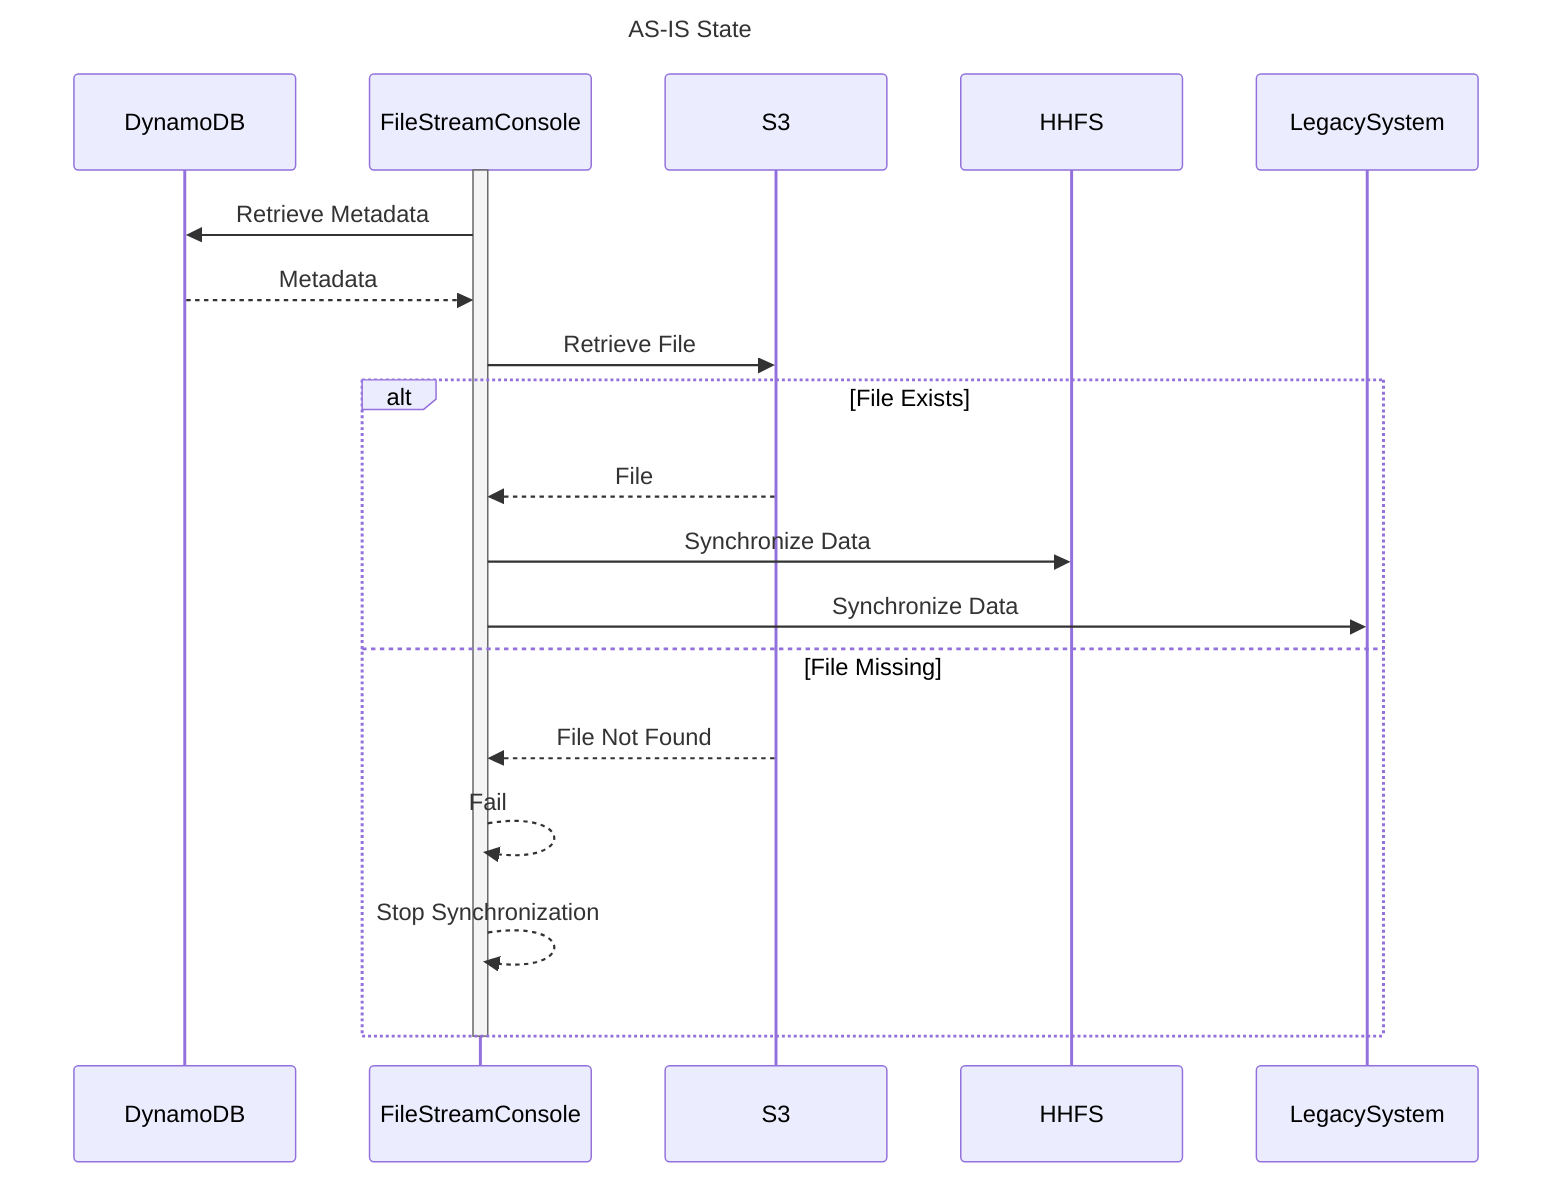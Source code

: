 sequenceDiagram
    participant DynamoDB
    participant FileStreamConsole
    participant S3
    participant HHFS
    participant LegacySystem

    title AS-IS State

    activate FileStreamConsole
    FileStreamConsole->>DynamoDB: Retrieve Metadata
    DynamoDB-->>FileStreamConsole: Metadata
    FileStreamConsole->>S3: Retrieve File
    alt File Exists
        S3-->>FileStreamConsole: File
        FileStreamConsole->>HHFS: Synchronize Data
        FileStreamConsole->>LegacySystem: Synchronize Data
    else File Missing
        S3-->>FileStreamConsole: File Not Found
        FileStreamConsole-->>FileStreamConsole: Fail
        FileStreamConsole-->>FileStreamConsole: Stop Synchronization
    end
    deactivate FileStreamConsole